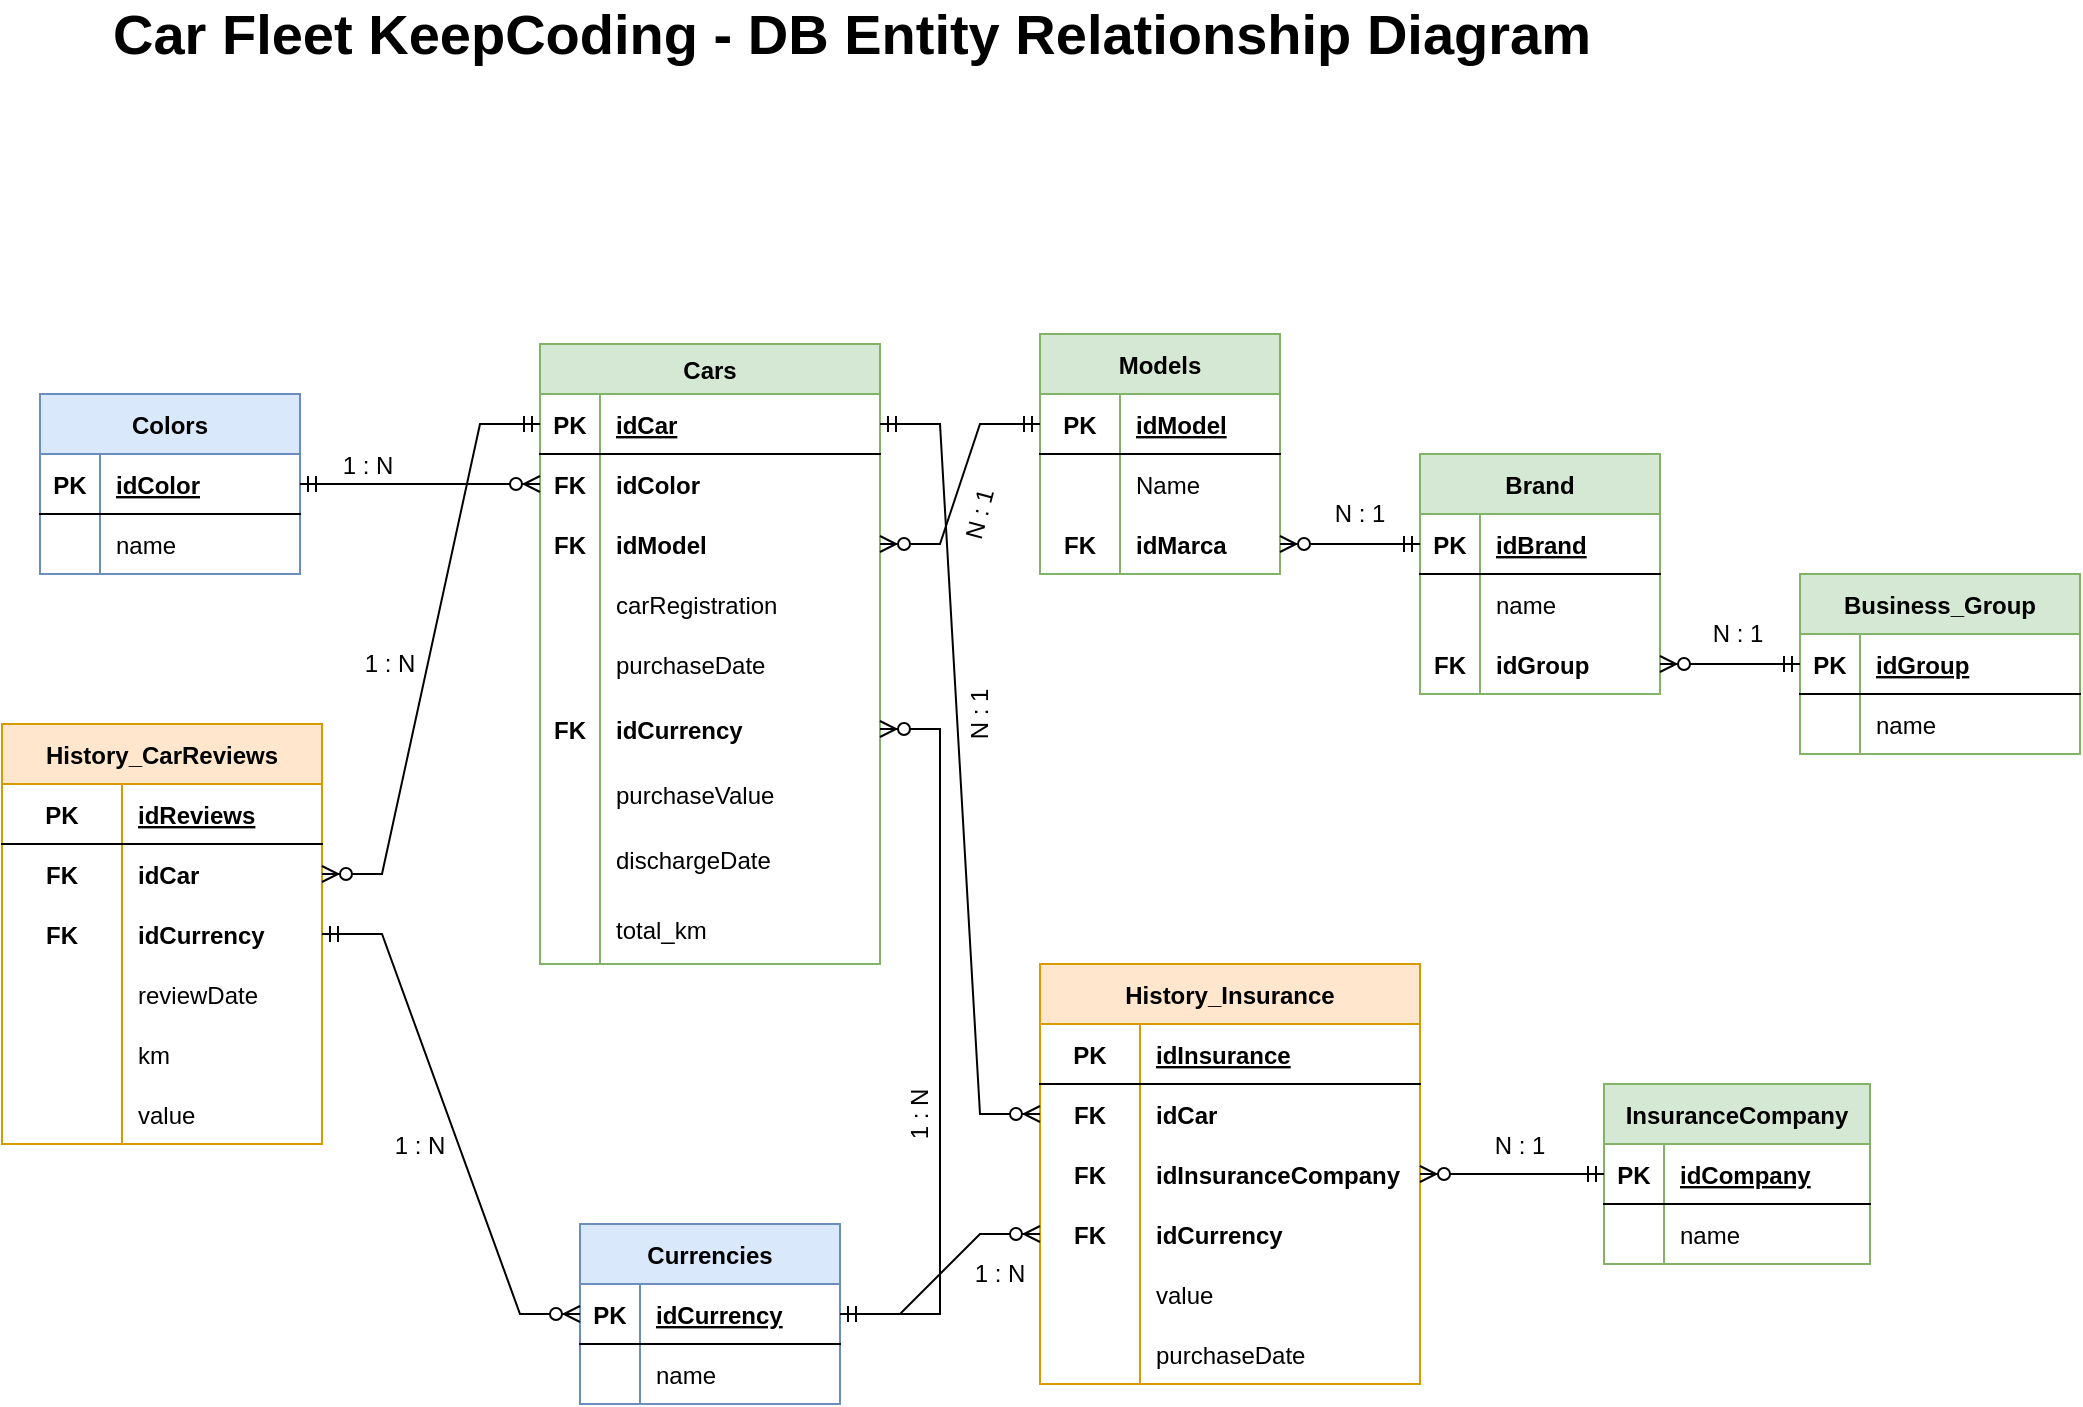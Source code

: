 <mxfile version="20.8.10" type="device"><diagram id="R2lEEEUBdFMjLlhIrx00" name="KeepCoding_CarFleet"><mxGraphModel dx="1097" dy="805" grid="1" gridSize="10" guides="1" tooltips="1" connect="1" arrows="1" fold="1" page="1" pageScale="1" pageWidth="850" pageHeight="1100" math="0" shadow="0" extFonts="Permanent Marker^https://fonts.googleapis.com/css?family=Permanent+Marker"><root><mxCell id="0"/><mxCell id="1" parent="0"/><mxCell id="g5n-wEeDDKxlulMVtRqx-1" value="Colors" style="shape=table;startSize=30;container=1;collapsible=1;childLayout=tableLayout;fixedRows=1;rowLines=0;fontStyle=1;align=center;resizeLast=1;fillColor=#dae8fc;strokeColor=#6c8ebf;" parent="1" vertex="1"><mxGeometry x="60" y="285" width="130" height="90" as="geometry"/></mxCell><mxCell id="g5n-wEeDDKxlulMVtRqx-2" value="" style="shape=tableRow;horizontal=0;startSize=0;swimlaneHead=0;swimlaneBody=0;fillColor=none;collapsible=0;dropTarget=0;points=[[0,0.5],[1,0.5]];portConstraint=eastwest;top=0;left=0;right=0;bottom=1;" parent="g5n-wEeDDKxlulMVtRqx-1" vertex="1"><mxGeometry y="30" width="130" height="30" as="geometry"/></mxCell><mxCell id="g5n-wEeDDKxlulMVtRqx-3" value="PK" style="shape=partialRectangle;connectable=0;fillColor=none;top=0;left=0;bottom=0;right=0;fontStyle=1;overflow=hidden;" parent="g5n-wEeDDKxlulMVtRqx-2" vertex="1"><mxGeometry width="30" height="30" as="geometry"><mxRectangle width="30" height="30" as="alternateBounds"/></mxGeometry></mxCell><mxCell id="g5n-wEeDDKxlulMVtRqx-4" value="idColor" style="shape=partialRectangle;connectable=0;fillColor=none;top=0;left=0;bottom=0;right=0;align=left;spacingLeft=6;fontStyle=5;overflow=hidden;" parent="g5n-wEeDDKxlulMVtRqx-2" vertex="1"><mxGeometry x="30" width="100" height="30" as="geometry"><mxRectangle width="100" height="30" as="alternateBounds"/></mxGeometry></mxCell><mxCell id="g5n-wEeDDKxlulMVtRqx-5" value="" style="shape=tableRow;horizontal=0;startSize=0;swimlaneHead=0;swimlaneBody=0;fillColor=none;collapsible=0;dropTarget=0;points=[[0,0.5],[1,0.5]];portConstraint=eastwest;top=0;left=0;right=0;bottom=0;" parent="g5n-wEeDDKxlulMVtRqx-1" vertex="1"><mxGeometry y="60" width="130" height="30" as="geometry"/></mxCell><mxCell id="g5n-wEeDDKxlulMVtRqx-6" value="" style="shape=partialRectangle;connectable=0;fillColor=none;top=0;left=0;bottom=0;right=0;editable=1;overflow=hidden;" parent="g5n-wEeDDKxlulMVtRqx-5" vertex="1"><mxGeometry width="30" height="30" as="geometry"><mxRectangle width="30" height="30" as="alternateBounds"/></mxGeometry></mxCell><mxCell id="g5n-wEeDDKxlulMVtRqx-7" value="name" style="shape=partialRectangle;connectable=0;fillColor=none;top=0;left=0;bottom=0;right=0;align=left;spacingLeft=6;overflow=hidden;" parent="g5n-wEeDDKxlulMVtRqx-5" vertex="1"><mxGeometry x="30" width="100" height="30" as="geometry"><mxRectangle width="100" height="30" as="alternateBounds"/></mxGeometry></mxCell><mxCell id="g5n-wEeDDKxlulMVtRqx-14" value="Business_Group" style="shape=table;startSize=30;container=1;collapsible=1;childLayout=tableLayout;fixedRows=1;rowLines=0;fontStyle=1;align=center;resizeLast=1;fillColor=#d5e8d4;strokeColor=#82b366;" parent="1" vertex="1"><mxGeometry x="940" y="375" width="140" height="90" as="geometry"/></mxCell><mxCell id="g5n-wEeDDKxlulMVtRqx-15" value="" style="shape=tableRow;horizontal=0;startSize=0;swimlaneHead=0;swimlaneBody=0;fillColor=none;collapsible=0;dropTarget=0;points=[[0,0.5],[1,0.5]];portConstraint=eastwest;top=0;left=0;right=0;bottom=1;" parent="g5n-wEeDDKxlulMVtRqx-14" vertex="1"><mxGeometry y="30" width="140" height="30" as="geometry"/></mxCell><mxCell id="g5n-wEeDDKxlulMVtRqx-16" value="PK" style="shape=partialRectangle;connectable=0;fillColor=none;top=0;left=0;bottom=0;right=0;fontStyle=1;overflow=hidden;" parent="g5n-wEeDDKxlulMVtRqx-15" vertex="1"><mxGeometry width="30" height="30" as="geometry"><mxRectangle width="30" height="30" as="alternateBounds"/></mxGeometry></mxCell><mxCell id="g5n-wEeDDKxlulMVtRqx-17" value="idGroup" style="shape=partialRectangle;connectable=0;fillColor=none;top=0;left=0;bottom=0;right=0;align=left;spacingLeft=6;fontStyle=5;overflow=hidden;" parent="g5n-wEeDDKxlulMVtRqx-15" vertex="1"><mxGeometry x="30" width="110" height="30" as="geometry"><mxRectangle width="110" height="30" as="alternateBounds"/></mxGeometry></mxCell><mxCell id="g5n-wEeDDKxlulMVtRqx-18" value="" style="shape=tableRow;horizontal=0;startSize=0;swimlaneHead=0;swimlaneBody=0;fillColor=none;collapsible=0;dropTarget=0;points=[[0,0.5],[1,0.5]];portConstraint=eastwest;top=0;left=0;right=0;bottom=0;" parent="g5n-wEeDDKxlulMVtRqx-14" vertex="1"><mxGeometry y="60" width="140" height="30" as="geometry"/></mxCell><mxCell id="g5n-wEeDDKxlulMVtRqx-19" value="" style="shape=partialRectangle;connectable=0;fillColor=none;top=0;left=0;bottom=0;right=0;editable=1;overflow=hidden;" parent="g5n-wEeDDKxlulMVtRqx-18" vertex="1"><mxGeometry width="30" height="30" as="geometry"><mxRectangle width="30" height="30" as="alternateBounds"/></mxGeometry></mxCell><mxCell id="g5n-wEeDDKxlulMVtRqx-20" value="name" style="shape=partialRectangle;connectable=0;fillColor=none;top=0;left=0;bottom=0;right=0;align=left;spacingLeft=6;overflow=hidden;" parent="g5n-wEeDDKxlulMVtRqx-18" vertex="1"><mxGeometry x="30" width="110" height="30" as="geometry"><mxRectangle width="110" height="30" as="alternateBounds"/></mxGeometry></mxCell><mxCell id="g5n-wEeDDKxlulMVtRqx-27" value="Cars" style="shape=table;startSize=25;container=1;collapsible=1;childLayout=tableLayout;fixedRows=1;rowLines=0;fontStyle=1;align=center;resizeLast=1;fillColor=#d5e8d4;strokeColor=#82b366;" parent="1" vertex="1"><mxGeometry x="310" y="260" width="170" height="310" as="geometry"/></mxCell><mxCell id="g5n-wEeDDKxlulMVtRqx-28" value="" style="shape=tableRow;horizontal=0;startSize=0;swimlaneHead=0;swimlaneBody=0;fillColor=none;collapsible=0;dropTarget=0;points=[[0,0.5],[1,0.5]];portConstraint=eastwest;top=0;left=0;right=0;bottom=1;" parent="g5n-wEeDDKxlulMVtRqx-27" vertex="1"><mxGeometry y="25" width="170" height="30" as="geometry"/></mxCell><mxCell id="g5n-wEeDDKxlulMVtRqx-29" value="PK" style="shape=partialRectangle;connectable=0;fillColor=none;top=0;left=0;bottom=0;right=0;fontStyle=1;overflow=hidden;" parent="g5n-wEeDDKxlulMVtRqx-28" vertex="1"><mxGeometry width="30" height="30" as="geometry"><mxRectangle width="30" height="30" as="alternateBounds"/></mxGeometry></mxCell><mxCell id="g5n-wEeDDKxlulMVtRqx-30" value="idCar" style="shape=partialRectangle;connectable=0;fillColor=none;top=0;left=0;bottom=0;right=0;align=left;spacingLeft=6;fontStyle=5;overflow=hidden;" parent="g5n-wEeDDKxlulMVtRqx-28" vertex="1"><mxGeometry x="30" width="140" height="30" as="geometry"><mxRectangle width="140" height="30" as="alternateBounds"/></mxGeometry></mxCell><mxCell id="g5n-wEeDDKxlulMVtRqx-31" value="" style="shape=tableRow;horizontal=0;startSize=0;swimlaneHead=0;swimlaneBody=0;fillColor=none;collapsible=0;dropTarget=0;points=[[0,0.5],[1,0.5]];portConstraint=eastwest;top=0;left=0;right=0;bottom=0;" parent="g5n-wEeDDKxlulMVtRqx-27" vertex="1"><mxGeometry y="55" width="170" height="30" as="geometry"/></mxCell><mxCell id="g5n-wEeDDKxlulMVtRqx-32" value="FK" style="shape=partialRectangle;connectable=0;fillColor=none;top=0;left=0;bottom=0;right=0;editable=1;overflow=hidden;fontStyle=1" parent="g5n-wEeDDKxlulMVtRqx-31" vertex="1"><mxGeometry width="30" height="30" as="geometry"><mxRectangle width="30" height="30" as="alternateBounds"/></mxGeometry></mxCell><mxCell id="g5n-wEeDDKxlulMVtRqx-33" value="idColor" style="shape=partialRectangle;connectable=0;fillColor=none;top=0;left=0;bottom=0;right=0;align=left;spacingLeft=6;overflow=hidden;fontStyle=1" parent="g5n-wEeDDKxlulMVtRqx-31" vertex="1"><mxGeometry x="30" width="140" height="30" as="geometry"><mxRectangle width="140" height="30" as="alternateBounds"/></mxGeometry></mxCell><mxCell id="g5n-wEeDDKxlulMVtRqx-34" value="" style="shape=tableRow;horizontal=0;startSize=0;swimlaneHead=0;swimlaneBody=0;fillColor=none;collapsible=0;dropTarget=0;points=[[0,0.5],[1,0.5]];portConstraint=eastwest;top=0;left=0;right=0;bottom=0;" parent="g5n-wEeDDKxlulMVtRqx-27" vertex="1"><mxGeometry y="85" width="170" height="30" as="geometry"/></mxCell><mxCell id="g5n-wEeDDKxlulMVtRqx-35" value="FK" style="shape=partialRectangle;connectable=0;fillColor=none;top=0;left=0;bottom=0;right=0;editable=1;overflow=hidden;fontStyle=1" parent="g5n-wEeDDKxlulMVtRqx-34" vertex="1"><mxGeometry width="30" height="30" as="geometry"><mxRectangle width="30" height="30" as="alternateBounds"/></mxGeometry></mxCell><mxCell id="g5n-wEeDDKxlulMVtRqx-36" value="idModel" style="shape=partialRectangle;connectable=0;fillColor=none;top=0;left=0;bottom=0;right=0;align=left;spacingLeft=6;overflow=hidden;fontStyle=1" parent="g5n-wEeDDKxlulMVtRqx-34" vertex="1"><mxGeometry x="30" width="140" height="30" as="geometry"><mxRectangle width="140" height="30" as="alternateBounds"/></mxGeometry></mxCell><mxCell id="g5n-wEeDDKxlulMVtRqx-86" value="" style="shape=tableRow;horizontal=0;startSize=0;swimlaneHead=0;swimlaneBody=0;fillColor=none;collapsible=0;dropTarget=0;points=[[0,0.5],[1,0.5]];portConstraint=eastwest;top=0;left=0;right=0;bottom=0;" parent="g5n-wEeDDKxlulMVtRqx-27" vertex="1"><mxGeometry y="115" width="170" height="30" as="geometry"/></mxCell><mxCell id="g5n-wEeDDKxlulMVtRqx-87" value="" style="shape=partialRectangle;connectable=0;fillColor=none;top=0;left=0;bottom=0;right=0;editable=1;overflow=hidden;" parent="g5n-wEeDDKxlulMVtRqx-86" vertex="1"><mxGeometry width="30" height="30" as="geometry"><mxRectangle width="30" height="30" as="alternateBounds"/></mxGeometry></mxCell><mxCell id="g5n-wEeDDKxlulMVtRqx-88" value="carRegistration" style="shape=partialRectangle;connectable=0;fillColor=none;top=0;left=0;bottom=0;right=0;align=left;spacingLeft=6;overflow=hidden;" parent="g5n-wEeDDKxlulMVtRqx-86" vertex="1"><mxGeometry x="30" width="140" height="30" as="geometry"><mxRectangle width="140" height="30" as="alternateBounds"/></mxGeometry></mxCell><mxCell id="g5n-wEeDDKxlulMVtRqx-89" value="" style="shape=tableRow;horizontal=0;startSize=0;swimlaneHead=0;swimlaneBody=0;fillColor=none;collapsible=0;dropTarget=0;points=[[0,0.5],[1,0.5]];portConstraint=eastwest;top=0;left=0;right=0;bottom=0;" parent="g5n-wEeDDKxlulMVtRqx-27" vertex="1"><mxGeometry y="145" width="170" height="30" as="geometry"/></mxCell><mxCell id="g5n-wEeDDKxlulMVtRqx-90" value="" style="shape=partialRectangle;connectable=0;fillColor=none;top=0;left=0;bottom=0;right=0;editable=1;overflow=hidden;" parent="g5n-wEeDDKxlulMVtRqx-89" vertex="1"><mxGeometry width="30" height="30" as="geometry"><mxRectangle width="30" height="30" as="alternateBounds"/></mxGeometry></mxCell><mxCell id="g5n-wEeDDKxlulMVtRqx-91" value="purchaseDate" style="shape=partialRectangle;connectable=0;fillColor=none;top=0;left=0;bottom=0;right=0;align=left;spacingLeft=6;overflow=hidden;" parent="g5n-wEeDDKxlulMVtRqx-89" vertex="1"><mxGeometry x="30" width="140" height="30" as="geometry"><mxRectangle width="140" height="30" as="alternateBounds"/></mxGeometry></mxCell><mxCell id="uGZoZAEVNMvuVAn8SN1P-39" value="" style="shape=tableRow;horizontal=0;startSize=0;swimlaneHead=0;swimlaneBody=0;fillColor=none;collapsible=0;dropTarget=0;points=[[0,0.5],[1,0.5]];portConstraint=eastwest;top=0;left=0;right=0;bottom=0;" parent="g5n-wEeDDKxlulMVtRqx-27" vertex="1"><mxGeometry y="175" width="170" height="35" as="geometry"/></mxCell><mxCell id="uGZoZAEVNMvuVAn8SN1P-40" value="FK" style="shape=partialRectangle;connectable=0;fillColor=none;top=0;left=0;bottom=0;right=0;editable=1;overflow=hidden;fontStyle=1" parent="uGZoZAEVNMvuVAn8SN1P-39" vertex="1"><mxGeometry width="30" height="35" as="geometry"><mxRectangle width="30" height="35" as="alternateBounds"/></mxGeometry></mxCell><mxCell id="uGZoZAEVNMvuVAn8SN1P-41" value="idCurrency" style="shape=partialRectangle;connectable=0;fillColor=none;top=0;left=0;bottom=0;right=0;align=left;spacingLeft=6;overflow=hidden;fontColor=#000000;fontStyle=1" parent="uGZoZAEVNMvuVAn8SN1P-39" vertex="1"><mxGeometry x="30" width="140" height="35" as="geometry"><mxRectangle width="140" height="35" as="alternateBounds"/></mxGeometry></mxCell><mxCell id="uGZoZAEVNMvuVAn8SN1P-42" value="" style="shape=tableRow;horizontal=0;startSize=0;swimlaneHead=0;swimlaneBody=0;fillColor=none;collapsible=0;dropTarget=0;points=[[0,0.5],[1,0.5]];portConstraint=eastwest;top=0;left=0;right=0;bottom=0;" parent="g5n-wEeDDKxlulMVtRqx-27" vertex="1"><mxGeometry y="210" width="170" height="30" as="geometry"/></mxCell><mxCell id="uGZoZAEVNMvuVAn8SN1P-43" value="" style="shape=partialRectangle;connectable=0;fillColor=none;top=0;left=0;bottom=0;right=0;editable=1;overflow=hidden;" parent="uGZoZAEVNMvuVAn8SN1P-42" vertex="1"><mxGeometry width="30" height="30" as="geometry"><mxRectangle width="30" height="30" as="alternateBounds"/></mxGeometry></mxCell><mxCell id="uGZoZAEVNMvuVAn8SN1P-44" value="purchaseValue" style="shape=partialRectangle;connectable=0;fillColor=none;top=0;left=0;bottom=0;right=0;align=left;spacingLeft=6;overflow=hidden;" parent="uGZoZAEVNMvuVAn8SN1P-42" vertex="1"><mxGeometry x="30" width="140" height="30" as="geometry"><mxRectangle width="140" height="30" as="alternateBounds"/></mxGeometry></mxCell><mxCell id="uGZoZAEVNMvuVAn8SN1P-73" value="" style="shape=tableRow;horizontal=0;startSize=0;swimlaneHead=0;swimlaneBody=0;fillColor=none;collapsible=0;dropTarget=0;points=[[0,0.5],[1,0.5]];portConstraint=eastwest;top=0;left=0;right=0;bottom=0;" parent="g5n-wEeDDKxlulMVtRqx-27" vertex="1"><mxGeometry y="240" width="170" height="35" as="geometry"/></mxCell><mxCell id="uGZoZAEVNMvuVAn8SN1P-74" value="" style="shape=partialRectangle;connectable=0;fillColor=none;top=0;left=0;bottom=0;right=0;editable=1;overflow=hidden;" parent="uGZoZAEVNMvuVAn8SN1P-73" vertex="1"><mxGeometry width="30" height="35" as="geometry"><mxRectangle width="30" height="35" as="alternateBounds"/></mxGeometry></mxCell><mxCell id="uGZoZAEVNMvuVAn8SN1P-75" value="dischargeDate" style="shape=partialRectangle;connectable=0;fillColor=none;top=0;left=0;bottom=0;right=0;align=left;spacingLeft=6;overflow=hidden;fontColor=#000000;" parent="uGZoZAEVNMvuVAn8SN1P-73" vertex="1"><mxGeometry x="30" width="140" height="35" as="geometry"><mxRectangle width="140" height="35" as="alternateBounds"/></mxGeometry></mxCell><mxCell id="uGZoZAEVNMvuVAn8SN1P-76" value="" style="shape=tableRow;horizontal=0;startSize=0;swimlaneHead=0;swimlaneBody=0;fillColor=none;collapsible=0;dropTarget=0;points=[[0,0.5],[1,0.5]];portConstraint=eastwest;top=0;left=0;right=0;bottom=0;" parent="g5n-wEeDDKxlulMVtRqx-27" vertex="1"><mxGeometry y="275" width="170" height="35" as="geometry"/></mxCell><mxCell id="uGZoZAEVNMvuVAn8SN1P-77" value="" style="shape=partialRectangle;connectable=0;fillColor=none;top=0;left=0;bottom=0;right=0;editable=1;overflow=hidden;" parent="uGZoZAEVNMvuVAn8SN1P-76" vertex="1"><mxGeometry width="30" height="35" as="geometry"><mxRectangle width="30" height="35" as="alternateBounds"/></mxGeometry></mxCell><mxCell id="uGZoZAEVNMvuVAn8SN1P-78" value="total_km" style="shape=partialRectangle;connectable=0;fillColor=none;top=0;left=0;bottom=0;right=0;align=left;spacingLeft=6;overflow=hidden;fontColor=#000000;" parent="uGZoZAEVNMvuVAn8SN1P-76" vertex="1"><mxGeometry x="30" width="140" height="35" as="geometry"><mxRectangle width="140" height="35" as="alternateBounds"/></mxGeometry></mxCell><mxCell id="g5n-wEeDDKxlulMVtRqx-40" value="Brand" style="shape=table;startSize=30;container=1;collapsible=1;childLayout=tableLayout;fixedRows=1;rowLines=0;fontStyle=1;align=center;resizeLast=1;fillColor=#d5e8d4;strokeColor=#82b366;" parent="1" vertex="1"><mxGeometry x="750" y="315" width="120" height="120" as="geometry"/></mxCell><mxCell id="g5n-wEeDDKxlulMVtRqx-41" value="" style="shape=tableRow;horizontal=0;startSize=0;swimlaneHead=0;swimlaneBody=0;fillColor=none;collapsible=0;dropTarget=0;points=[[0,0.5],[1,0.5]];portConstraint=eastwest;top=0;left=0;right=0;bottom=1;" parent="g5n-wEeDDKxlulMVtRqx-40" vertex="1"><mxGeometry y="30" width="120" height="30" as="geometry"/></mxCell><mxCell id="g5n-wEeDDKxlulMVtRqx-42" value="PK" style="shape=partialRectangle;connectable=0;fillColor=none;top=0;left=0;bottom=0;right=0;fontStyle=1;overflow=hidden;" parent="g5n-wEeDDKxlulMVtRqx-41" vertex="1"><mxGeometry width="30" height="30" as="geometry"><mxRectangle width="30" height="30" as="alternateBounds"/></mxGeometry></mxCell><mxCell id="g5n-wEeDDKxlulMVtRqx-43" value="idBrand" style="shape=partialRectangle;connectable=0;fillColor=none;top=0;left=0;bottom=0;right=0;align=left;spacingLeft=6;fontStyle=5;overflow=hidden;" parent="g5n-wEeDDKxlulMVtRqx-41" vertex="1"><mxGeometry x="30" width="90" height="30" as="geometry"><mxRectangle width="90" height="30" as="alternateBounds"/></mxGeometry></mxCell><mxCell id="g5n-wEeDDKxlulMVtRqx-44" value="" style="shape=tableRow;horizontal=0;startSize=0;swimlaneHead=0;swimlaneBody=0;fillColor=none;collapsible=0;dropTarget=0;points=[[0,0.5],[1,0.5]];portConstraint=eastwest;top=0;left=0;right=0;bottom=0;" parent="g5n-wEeDDKxlulMVtRqx-40" vertex="1"><mxGeometry y="60" width="120" height="30" as="geometry"/></mxCell><mxCell id="g5n-wEeDDKxlulMVtRqx-45" value="" style="shape=partialRectangle;connectable=0;fillColor=none;top=0;left=0;bottom=0;right=0;editable=1;overflow=hidden;" parent="g5n-wEeDDKxlulMVtRqx-44" vertex="1"><mxGeometry width="30" height="30" as="geometry"><mxRectangle width="30" height="30" as="alternateBounds"/></mxGeometry></mxCell><mxCell id="g5n-wEeDDKxlulMVtRqx-46" value="name" style="shape=partialRectangle;connectable=0;fillColor=none;top=0;left=0;bottom=0;right=0;align=left;spacingLeft=6;overflow=hidden;" parent="g5n-wEeDDKxlulMVtRqx-44" vertex="1"><mxGeometry x="30" width="90" height="30" as="geometry"><mxRectangle width="90" height="30" as="alternateBounds"/></mxGeometry></mxCell><mxCell id="uGZoZAEVNMvuVAn8SN1P-48" value="" style="shape=tableRow;horizontal=0;startSize=0;swimlaneHead=0;swimlaneBody=0;fillColor=none;collapsible=0;dropTarget=0;points=[[0,0.5],[1,0.5]];portConstraint=eastwest;top=0;left=0;right=0;bottom=0;" parent="g5n-wEeDDKxlulMVtRqx-40" vertex="1"><mxGeometry y="90" width="120" height="30" as="geometry"/></mxCell><mxCell id="uGZoZAEVNMvuVAn8SN1P-49" value="FK" style="shape=partialRectangle;connectable=0;fillColor=none;top=0;left=0;bottom=0;right=0;editable=1;overflow=hidden;fontStyle=1" parent="uGZoZAEVNMvuVAn8SN1P-48" vertex="1"><mxGeometry width="30" height="30" as="geometry"><mxRectangle width="30" height="30" as="alternateBounds"/></mxGeometry></mxCell><mxCell id="uGZoZAEVNMvuVAn8SN1P-50" value="idGroup" style="shape=partialRectangle;connectable=0;fillColor=none;top=0;left=0;bottom=0;right=0;align=left;spacingLeft=6;overflow=hidden;fontStyle=1" parent="uGZoZAEVNMvuVAn8SN1P-48" vertex="1"><mxGeometry x="30" width="90" height="30" as="geometry"><mxRectangle width="90" height="30" as="alternateBounds"/></mxGeometry></mxCell><mxCell id="g5n-wEeDDKxlulMVtRqx-53" value="InsuranceCompany" style="shape=table;startSize=30;container=1;collapsible=1;childLayout=tableLayout;fixedRows=1;rowLines=0;fontStyle=1;align=center;resizeLast=1;fillColor=#d5e8d4;strokeColor=#82b366;" parent="1" vertex="1"><mxGeometry x="842" y="630" width="133" height="90" as="geometry"/></mxCell><mxCell id="g5n-wEeDDKxlulMVtRqx-54" value="" style="shape=tableRow;horizontal=0;startSize=0;swimlaneHead=0;swimlaneBody=0;fillColor=none;collapsible=0;dropTarget=0;points=[[0,0.5],[1,0.5]];portConstraint=eastwest;top=0;left=0;right=0;bottom=1;" parent="g5n-wEeDDKxlulMVtRqx-53" vertex="1"><mxGeometry y="30" width="133" height="30" as="geometry"/></mxCell><mxCell id="g5n-wEeDDKxlulMVtRqx-55" value="PK" style="shape=partialRectangle;connectable=0;fillColor=none;top=0;left=0;bottom=0;right=0;fontStyle=1;overflow=hidden;" parent="g5n-wEeDDKxlulMVtRqx-54" vertex="1"><mxGeometry width="30" height="30" as="geometry"><mxRectangle width="30" height="30" as="alternateBounds"/></mxGeometry></mxCell><mxCell id="g5n-wEeDDKxlulMVtRqx-56" value="idCompany" style="shape=partialRectangle;connectable=0;fillColor=none;top=0;left=0;bottom=0;right=0;align=left;spacingLeft=6;fontStyle=5;overflow=hidden;" parent="g5n-wEeDDKxlulMVtRqx-54" vertex="1"><mxGeometry x="30" width="103" height="30" as="geometry"><mxRectangle width="103" height="30" as="alternateBounds"/></mxGeometry></mxCell><mxCell id="g5n-wEeDDKxlulMVtRqx-57" value="" style="shape=tableRow;horizontal=0;startSize=0;swimlaneHead=0;swimlaneBody=0;fillColor=none;collapsible=0;dropTarget=0;points=[[0,0.5],[1,0.5]];portConstraint=eastwest;top=0;left=0;right=0;bottom=0;" parent="g5n-wEeDDKxlulMVtRqx-53" vertex="1"><mxGeometry y="60" width="133" height="30" as="geometry"/></mxCell><mxCell id="g5n-wEeDDKxlulMVtRqx-58" value="" style="shape=partialRectangle;connectable=0;fillColor=none;top=0;left=0;bottom=0;right=0;editable=1;overflow=hidden;" parent="g5n-wEeDDKxlulMVtRqx-57" vertex="1"><mxGeometry width="30" height="30" as="geometry"><mxRectangle width="30" height="30" as="alternateBounds"/></mxGeometry></mxCell><mxCell id="g5n-wEeDDKxlulMVtRqx-59" value="name" style="shape=partialRectangle;connectable=0;fillColor=none;top=0;left=0;bottom=0;right=0;align=left;spacingLeft=6;overflow=hidden;" parent="g5n-wEeDDKxlulMVtRqx-57" vertex="1"><mxGeometry x="30" width="103" height="30" as="geometry"><mxRectangle width="103" height="30" as="alternateBounds"/></mxGeometry></mxCell><mxCell id="g5n-wEeDDKxlulMVtRqx-66" value="Currencies" style="shape=table;startSize=30;container=1;collapsible=1;childLayout=tableLayout;fixedRows=1;rowLines=0;fontStyle=1;align=center;resizeLast=1;fillColor=#dae8fc;strokeColor=#6c8ebf;" parent="1" vertex="1"><mxGeometry x="330" y="700" width="130" height="90" as="geometry"/></mxCell><mxCell id="g5n-wEeDDKxlulMVtRqx-67" value="" style="shape=tableRow;horizontal=0;startSize=0;swimlaneHead=0;swimlaneBody=0;fillColor=none;collapsible=0;dropTarget=0;points=[[0,0.5],[1,0.5]];portConstraint=eastwest;top=0;left=0;right=0;bottom=1;" parent="g5n-wEeDDKxlulMVtRqx-66" vertex="1"><mxGeometry y="30" width="130" height="30" as="geometry"/></mxCell><mxCell id="g5n-wEeDDKxlulMVtRqx-68" value="PK" style="shape=partialRectangle;connectable=0;fillColor=none;top=0;left=0;bottom=0;right=0;fontStyle=1;overflow=hidden;" parent="g5n-wEeDDKxlulMVtRqx-67" vertex="1"><mxGeometry width="30" height="30" as="geometry"><mxRectangle width="30" height="30" as="alternateBounds"/></mxGeometry></mxCell><mxCell id="g5n-wEeDDKxlulMVtRqx-69" value="idCurrency" style="shape=partialRectangle;connectable=0;fillColor=none;top=0;left=0;bottom=0;right=0;align=left;spacingLeft=6;fontStyle=5;overflow=hidden;" parent="g5n-wEeDDKxlulMVtRqx-67" vertex="1"><mxGeometry x="30" width="100" height="30" as="geometry"><mxRectangle width="100" height="30" as="alternateBounds"/></mxGeometry></mxCell><mxCell id="g5n-wEeDDKxlulMVtRqx-70" value="" style="shape=tableRow;horizontal=0;startSize=0;swimlaneHead=0;swimlaneBody=0;fillColor=none;collapsible=0;dropTarget=0;points=[[0,0.5],[1,0.5]];portConstraint=eastwest;top=0;left=0;right=0;bottom=0;" parent="g5n-wEeDDKxlulMVtRqx-66" vertex="1"><mxGeometry y="60" width="130" height="30" as="geometry"/></mxCell><mxCell id="g5n-wEeDDKxlulMVtRqx-71" value="" style="shape=partialRectangle;connectable=0;fillColor=none;top=0;left=0;bottom=0;right=0;editable=1;overflow=hidden;" parent="g5n-wEeDDKxlulMVtRqx-70" vertex="1"><mxGeometry width="30" height="30" as="geometry"><mxRectangle width="30" height="30" as="alternateBounds"/></mxGeometry></mxCell><mxCell id="g5n-wEeDDKxlulMVtRqx-72" value="name" style="shape=partialRectangle;connectable=0;fillColor=none;top=0;left=0;bottom=0;right=0;align=left;spacingLeft=6;overflow=hidden;" parent="g5n-wEeDDKxlulMVtRqx-70" vertex="1"><mxGeometry x="30" width="100" height="30" as="geometry"><mxRectangle width="100" height="30" as="alternateBounds"/></mxGeometry></mxCell><mxCell id="g5n-wEeDDKxlulMVtRqx-73" value="History_Insurance" style="shape=table;startSize=30;container=1;collapsible=1;childLayout=tableLayout;fixedRows=1;rowLines=0;fontStyle=1;align=center;resizeLast=1;fillColor=#ffe6cc;strokeColor=#d79b00;" parent="1" vertex="1"><mxGeometry x="560" y="570" width="190" height="210" as="geometry"/></mxCell><mxCell id="g5n-wEeDDKxlulMVtRqx-77" value="" style="shape=tableRow;horizontal=0;startSize=0;swimlaneHead=0;swimlaneBody=0;fillColor=none;collapsible=0;dropTarget=0;points=[[0,0.5],[1,0.5]];portConstraint=eastwest;top=0;left=0;right=0;bottom=1;" parent="g5n-wEeDDKxlulMVtRqx-73" vertex="1"><mxGeometry y="30" width="190" height="30" as="geometry"/></mxCell><mxCell id="g5n-wEeDDKxlulMVtRqx-78" value="PK" style="shape=partialRectangle;connectable=0;fillColor=none;top=0;left=0;bottom=0;right=0;fontStyle=1;overflow=hidden;" parent="g5n-wEeDDKxlulMVtRqx-77" vertex="1"><mxGeometry width="50" height="30" as="geometry"><mxRectangle width="50" height="30" as="alternateBounds"/></mxGeometry></mxCell><mxCell id="g5n-wEeDDKxlulMVtRqx-79" value="idInsurance" style="shape=partialRectangle;connectable=0;fillColor=none;top=0;left=0;bottom=0;right=0;align=left;spacingLeft=6;fontStyle=5;overflow=hidden;" parent="g5n-wEeDDKxlulMVtRqx-77" vertex="1"><mxGeometry x="50" width="140" height="30" as="geometry"><mxRectangle width="140" height="30" as="alternateBounds"/></mxGeometry></mxCell><mxCell id="g5n-wEeDDKxlulMVtRqx-124" value="" style="shape=tableRow;horizontal=0;startSize=0;swimlaneHead=0;swimlaneBody=0;fillColor=none;collapsible=0;dropTarget=0;points=[[0,0.5],[1,0.5]];portConstraint=eastwest;top=0;left=0;right=0;bottom=0;fontStyle=0" parent="g5n-wEeDDKxlulMVtRqx-73" vertex="1"><mxGeometry y="60" width="190" height="30" as="geometry"/></mxCell><mxCell id="g5n-wEeDDKxlulMVtRqx-125" value="FK" style="shape=partialRectangle;connectable=0;fillColor=none;top=0;left=0;bottom=0;right=0;fontStyle=1;overflow=hidden;" parent="g5n-wEeDDKxlulMVtRqx-124" vertex="1"><mxGeometry width="50" height="30" as="geometry"><mxRectangle width="50" height="30" as="alternateBounds"/></mxGeometry></mxCell><mxCell id="g5n-wEeDDKxlulMVtRqx-126" value="idCar" style="shape=partialRectangle;connectable=0;fillColor=none;top=0;left=0;bottom=0;right=0;align=left;spacingLeft=6;fontStyle=1;overflow=hidden;" parent="g5n-wEeDDKxlulMVtRqx-124" vertex="1"><mxGeometry x="50" width="140" height="30" as="geometry"><mxRectangle width="140" height="30" as="alternateBounds"/></mxGeometry></mxCell><mxCell id="g5n-wEeDDKxlulMVtRqx-80" value="" style="shape=tableRow;horizontal=0;startSize=0;swimlaneHead=0;swimlaneBody=0;fillColor=none;collapsible=0;dropTarget=0;points=[[0,0.5],[1,0.5]];portConstraint=eastwest;top=0;left=0;right=0;bottom=0;" parent="g5n-wEeDDKxlulMVtRqx-73" vertex="1"><mxGeometry y="90" width="190" height="30" as="geometry"/></mxCell><mxCell id="g5n-wEeDDKxlulMVtRqx-81" value="FK" style="shape=partialRectangle;connectable=0;fillColor=none;top=0;left=0;bottom=0;right=0;editable=1;overflow=hidden;fontStyle=1" parent="g5n-wEeDDKxlulMVtRqx-80" vertex="1"><mxGeometry width="50" height="30" as="geometry"><mxRectangle width="50" height="30" as="alternateBounds"/></mxGeometry></mxCell><mxCell id="g5n-wEeDDKxlulMVtRqx-82" value="idInsuranceCompany" style="shape=partialRectangle;connectable=0;fillColor=none;top=0;left=0;bottom=0;right=0;align=left;spacingLeft=6;overflow=hidden;fontStyle=1" parent="g5n-wEeDDKxlulMVtRqx-80" vertex="1"><mxGeometry x="50" width="140" height="30" as="geometry"><mxRectangle width="140" height="30" as="alternateBounds"/></mxGeometry></mxCell><mxCell id="g5n-wEeDDKxlulMVtRqx-83" value="" style="shape=tableRow;horizontal=0;startSize=0;swimlaneHead=0;swimlaneBody=0;fillColor=none;collapsible=0;dropTarget=0;points=[[0,0.5],[1,0.5]];portConstraint=eastwest;top=0;left=0;right=0;bottom=0;fontStyle=1" parent="g5n-wEeDDKxlulMVtRqx-73" vertex="1"><mxGeometry y="120" width="190" height="30" as="geometry"/></mxCell><mxCell id="g5n-wEeDDKxlulMVtRqx-84" value="FK" style="shape=partialRectangle;connectable=0;fillColor=none;top=0;left=0;bottom=0;right=0;editable=1;overflow=hidden;fontStyle=1" parent="g5n-wEeDDKxlulMVtRqx-83" vertex="1"><mxGeometry width="50" height="30" as="geometry"><mxRectangle width="50" height="30" as="alternateBounds"/></mxGeometry></mxCell><mxCell id="g5n-wEeDDKxlulMVtRqx-85" value="idCurrency" style="shape=partialRectangle;connectable=0;fillColor=none;top=0;left=0;bottom=0;right=0;align=left;spacingLeft=6;overflow=hidden;fontStyle=1" parent="g5n-wEeDDKxlulMVtRqx-83" vertex="1"><mxGeometry x="50" width="140" height="30" as="geometry"><mxRectangle width="140" height="30" as="alternateBounds"/></mxGeometry></mxCell><mxCell id="g5n-wEeDDKxlulMVtRqx-127" value="" style="shape=tableRow;horizontal=0;startSize=0;swimlaneHead=0;swimlaneBody=0;fillColor=none;collapsible=0;dropTarget=0;points=[[0,0.5],[1,0.5]];portConstraint=eastwest;top=0;left=0;right=0;bottom=0;" parent="g5n-wEeDDKxlulMVtRqx-73" vertex="1"><mxGeometry y="150" width="190" height="30" as="geometry"/></mxCell><mxCell id="g5n-wEeDDKxlulMVtRqx-128" value="" style="shape=partialRectangle;connectable=0;fillColor=none;top=0;left=0;bottom=0;right=0;editable=1;overflow=hidden;" parent="g5n-wEeDDKxlulMVtRqx-127" vertex="1"><mxGeometry width="50" height="30" as="geometry"><mxRectangle width="50" height="30" as="alternateBounds"/></mxGeometry></mxCell><mxCell id="g5n-wEeDDKxlulMVtRqx-129" value="value" style="shape=partialRectangle;connectable=0;fillColor=none;top=0;left=0;bottom=0;right=0;align=left;spacingLeft=6;overflow=hidden;" parent="g5n-wEeDDKxlulMVtRqx-127" vertex="1"><mxGeometry x="50" width="140" height="30" as="geometry"><mxRectangle width="140" height="30" as="alternateBounds"/></mxGeometry></mxCell><mxCell id="uGZoZAEVNMvuVAn8SN1P-56" value="" style="shape=tableRow;horizontal=0;startSize=0;swimlaneHead=0;swimlaneBody=0;fillColor=none;collapsible=0;dropTarget=0;points=[[0,0.5],[1,0.5]];portConstraint=eastwest;top=0;left=0;right=0;bottom=0;" parent="g5n-wEeDDKxlulMVtRqx-73" vertex="1"><mxGeometry y="180" width="190" height="30" as="geometry"/></mxCell><mxCell id="uGZoZAEVNMvuVAn8SN1P-57" value="" style="shape=partialRectangle;connectable=0;fillColor=none;top=0;left=0;bottom=0;right=0;editable=1;overflow=hidden;" parent="uGZoZAEVNMvuVAn8SN1P-56" vertex="1"><mxGeometry width="50" height="30" as="geometry"><mxRectangle width="50" height="30" as="alternateBounds"/></mxGeometry></mxCell><mxCell id="uGZoZAEVNMvuVAn8SN1P-58" value="purchaseDate" style="shape=partialRectangle;connectable=0;fillColor=none;top=0;left=0;bottom=0;right=0;align=left;spacingLeft=6;overflow=hidden;" parent="uGZoZAEVNMvuVAn8SN1P-56" vertex="1"><mxGeometry x="50" width="140" height="30" as="geometry"><mxRectangle width="140" height="30" as="alternateBounds"/></mxGeometry></mxCell><mxCell id="g5n-wEeDDKxlulMVtRqx-92" value="History_CarReviews" style="shape=table;startSize=30;container=1;collapsible=1;childLayout=tableLayout;fixedRows=1;rowLines=0;fontStyle=1;align=center;resizeLast=1;fillColor=#ffe6cc;strokeColor=#d79b00;" parent="1" vertex="1"><mxGeometry x="41" y="450" width="160" height="210" as="geometry"/></mxCell><mxCell id="g5n-wEeDDKxlulMVtRqx-96" value="" style="shape=tableRow;horizontal=0;startSize=0;swimlaneHead=0;swimlaneBody=0;fillColor=none;collapsible=0;dropTarget=0;points=[[0,0.5],[1,0.5]];portConstraint=eastwest;top=0;left=0;right=0;bottom=1;" parent="g5n-wEeDDKxlulMVtRqx-92" vertex="1"><mxGeometry y="30" width="160" height="30" as="geometry"/></mxCell><mxCell id="g5n-wEeDDKxlulMVtRqx-97" value="PK" style="shape=partialRectangle;connectable=0;fillColor=none;top=0;left=0;bottom=0;right=0;fontStyle=1;overflow=hidden;" parent="g5n-wEeDDKxlulMVtRqx-96" vertex="1"><mxGeometry width="60" height="30" as="geometry"><mxRectangle width="60" height="30" as="alternateBounds"/></mxGeometry></mxCell><mxCell id="g5n-wEeDDKxlulMVtRqx-98" value="idReviews" style="shape=partialRectangle;connectable=0;fillColor=none;top=0;left=0;bottom=0;right=0;align=left;spacingLeft=6;fontStyle=5;overflow=hidden;" parent="g5n-wEeDDKxlulMVtRqx-96" vertex="1"><mxGeometry x="60" width="100" height="30" as="geometry"><mxRectangle width="100" height="30" as="alternateBounds"/></mxGeometry></mxCell><mxCell id="g5n-wEeDDKxlulMVtRqx-105" value="" style="shape=tableRow;horizontal=0;startSize=0;swimlaneHead=0;swimlaneBody=0;fillColor=none;collapsible=0;dropTarget=0;points=[[0,0.5],[1,0.5]];portConstraint=eastwest;top=0;left=0;right=0;bottom=0;" parent="g5n-wEeDDKxlulMVtRqx-92" vertex="1"><mxGeometry y="60" width="160" height="30" as="geometry"/></mxCell><mxCell id="g5n-wEeDDKxlulMVtRqx-106" value="FK" style="shape=partialRectangle;connectable=0;fillColor=none;top=0;left=0;bottom=0;right=0;editable=1;overflow=hidden;fontStyle=1" parent="g5n-wEeDDKxlulMVtRqx-105" vertex="1"><mxGeometry width="60" height="30" as="geometry"><mxRectangle width="60" height="30" as="alternateBounds"/></mxGeometry></mxCell><mxCell id="g5n-wEeDDKxlulMVtRqx-107" value="idCar" style="shape=partialRectangle;connectable=0;fillColor=none;top=0;left=0;bottom=0;right=0;align=left;spacingLeft=6;overflow=hidden;fontStyle=1" parent="g5n-wEeDDKxlulMVtRqx-105" vertex="1"><mxGeometry x="60" width="100" height="30" as="geometry"><mxRectangle width="100" height="30" as="alternateBounds"/></mxGeometry></mxCell><mxCell id="g5n-wEeDDKxlulMVtRqx-121" value="" style="shape=tableRow;horizontal=0;startSize=0;swimlaneHead=0;swimlaneBody=0;fillColor=none;collapsible=0;dropTarget=0;points=[[0,0.5],[1,0.5]];portConstraint=eastwest;top=0;left=0;right=0;bottom=0;" parent="g5n-wEeDDKxlulMVtRqx-92" vertex="1"><mxGeometry y="90" width="160" height="30" as="geometry"/></mxCell><mxCell id="g5n-wEeDDKxlulMVtRqx-122" value="FK" style="shape=partialRectangle;connectable=0;fillColor=none;top=0;left=0;bottom=0;right=0;editable=1;overflow=hidden;fontStyle=1" parent="g5n-wEeDDKxlulMVtRqx-121" vertex="1"><mxGeometry width="60" height="30" as="geometry"><mxRectangle width="60" height="30" as="alternateBounds"/></mxGeometry></mxCell><mxCell id="g5n-wEeDDKxlulMVtRqx-123" value="idCurrency" style="shape=partialRectangle;connectable=0;fillColor=none;top=0;left=0;bottom=0;right=0;align=left;spacingLeft=6;overflow=hidden;fontStyle=1" parent="g5n-wEeDDKxlulMVtRqx-121" vertex="1"><mxGeometry x="60" width="100" height="30" as="geometry"><mxRectangle width="100" height="30" as="alternateBounds"/></mxGeometry></mxCell><mxCell id="uGZoZAEVNMvuVAn8SN1P-70" value="" style="shape=tableRow;horizontal=0;startSize=0;swimlaneHead=0;swimlaneBody=0;fillColor=none;collapsible=0;dropTarget=0;points=[[0,0.5],[1,0.5]];portConstraint=eastwest;top=0;left=0;right=0;bottom=0;" parent="g5n-wEeDDKxlulMVtRqx-92" vertex="1"><mxGeometry y="120" width="160" height="30" as="geometry"/></mxCell><mxCell id="uGZoZAEVNMvuVAn8SN1P-71" value="" style="shape=partialRectangle;connectable=0;fillColor=none;top=0;left=0;bottom=0;right=0;editable=1;overflow=hidden;" parent="uGZoZAEVNMvuVAn8SN1P-70" vertex="1"><mxGeometry width="60" height="30" as="geometry"><mxRectangle width="60" height="30" as="alternateBounds"/></mxGeometry></mxCell><mxCell id="uGZoZAEVNMvuVAn8SN1P-72" value="reviewDate" style="shape=partialRectangle;connectable=0;fillColor=none;top=0;left=0;bottom=0;right=0;align=left;spacingLeft=6;overflow=hidden;" parent="uGZoZAEVNMvuVAn8SN1P-70" vertex="1"><mxGeometry x="60" width="100" height="30" as="geometry"><mxRectangle width="100" height="30" as="alternateBounds"/></mxGeometry></mxCell><mxCell id="g5n-wEeDDKxlulMVtRqx-99" value="" style="shape=tableRow;horizontal=0;startSize=0;swimlaneHead=0;swimlaneBody=0;fillColor=none;collapsible=0;dropTarget=0;points=[[0,0.5],[1,0.5]];portConstraint=eastwest;top=0;left=0;right=0;bottom=0;" parent="g5n-wEeDDKxlulMVtRqx-92" vertex="1"><mxGeometry y="150" width="160" height="30" as="geometry"/></mxCell><mxCell id="g5n-wEeDDKxlulMVtRqx-100" value="" style="shape=partialRectangle;connectable=0;fillColor=none;top=0;left=0;bottom=0;right=0;editable=1;overflow=hidden;" parent="g5n-wEeDDKxlulMVtRqx-99" vertex="1"><mxGeometry width="60" height="30" as="geometry"><mxRectangle width="60" height="30" as="alternateBounds"/></mxGeometry></mxCell><mxCell id="g5n-wEeDDKxlulMVtRqx-101" value="km" style="shape=partialRectangle;connectable=0;fillColor=none;top=0;left=0;bottom=0;right=0;align=left;spacingLeft=6;overflow=hidden;" parent="g5n-wEeDDKxlulMVtRqx-99" vertex="1"><mxGeometry x="60" width="100" height="30" as="geometry"><mxRectangle width="100" height="30" as="alternateBounds"/></mxGeometry></mxCell><mxCell id="uGZoZAEVNMvuVAn8SN1P-80" value="" style="shape=tableRow;horizontal=0;startSize=0;swimlaneHead=0;swimlaneBody=0;fillColor=none;collapsible=0;dropTarget=0;points=[[0,0.5],[1,0.5]];portConstraint=eastwest;top=0;left=0;right=0;bottom=0;" parent="g5n-wEeDDKxlulMVtRqx-92" vertex="1"><mxGeometry y="180" width="160" height="30" as="geometry"/></mxCell><mxCell id="uGZoZAEVNMvuVAn8SN1P-81" value="" style="shape=partialRectangle;connectable=0;fillColor=none;top=0;left=0;bottom=0;right=0;editable=1;overflow=hidden;" parent="uGZoZAEVNMvuVAn8SN1P-80" vertex="1"><mxGeometry width="60" height="30" as="geometry"><mxRectangle width="60" height="30" as="alternateBounds"/></mxGeometry></mxCell><mxCell id="uGZoZAEVNMvuVAn8SN1P-82" value="value" style="shape=partialRectangle;connectable=0;fillColor=none;top=0;left=0;bottom=0;right=0;align=left;spacingLeft=6;overflow=hidden;" parent="uGZoZAEVNMvuVAn8SN1P-80" vertex="1"><mxGeometry x="60" width="100" height="30" as="geometry"><mxRectangle width="100" height="30" as="alternateBounds"/></mxGeometry></mxCell><mxCell id="uGZoZAEVNMvuVAn8SN1P-3" value="" style="edgeStyle=entityRelationEdgeStyle;fontSize=12;html=1;endArrow=ERzeroToMany;startArrow=ERmandOne;rounded=0;" parent="1" source="g5n-wEeDDKxlulMVtRqx-2" target="g5n-wEeDDKxlulMVtRqx-31" edge="1"><mxGeometry width="100" height="100" relative="1" as="geometry"><mxPoint x="860" y="295" as="sourcePoint"/><mxPoint x="260" y="350" as="targetPoint"/></mxGeometry></mxCell><mxCell id="uGZoZAEVNMvuVAn8SN1P-4" value="" style="edgeStyle=entityRelationEdgeStyle;fontSize=12;html=1;endArrow=ERzeroToMany;startArrow=ERmandOne;rounded=0;" parent="1" source="g5n-wEeDDKxlulMVtRqx-28" target="g5n-wEeDDKxlulMVtRqx-105" edge="1"><mxGeometry width="100" height="100" relative="1" as="geometry"><mxPoint x="230" y="255" as="sourcePoint"/><mxPoint x="226" y="495" as="targetPoint"/></mxGeometry></mxCell><mxCell id="uGZoZAEVNMvuVAn8SN1P-5" value="" style="edgeStyle=entityRelationEdgeStyle;fontSize=12;html=1;endArrow=ERzeroToMany;startArrow=ERmandOne;rounded=0;" parent="1" source="g5n-wEeDDKxlulMVtRqx-121" target="g5n-wEeDDKxlulMVtRqx-67" edge="1"><mxGeometry width="100" height="100" relative="1" as="geometry"><mxPoint x="365" y="295" as="sourcePoint"/><mxPoint x="280" y="550" as="targetPoint"/></mxGeometry></mxCell><mxCell id="uGZoZAEVNMvuVAn8SN1P-6" value="" style="edgeStyle=entityRelationEdgeStyle;fontSize=12;html=1;endArrow=ERzeroToMany;startArrow=ERmandOne;rounded=0;" parent="1" source="g5n-wEeDDKxlulMVtRqx-67" target="g5n-wEeDDKxlulMVtRqx-83" edge="1"><mxGeometry width="100" height="100" relative="1" as="geometry"><mxPoint x="440" y="740" as="sourcePoint"/><mxPoint x="365" y="680" as="targetPoint"/></mxGeometry></mxCell><mxCell id="uGZoZAEVNMvuVAn8SN1P-8" value="Models" style="shape=table;startSize=30;container=1;collapsible=1;childLayout=tableLayout;fixedRows=1;rowLines=0;fontStyle=1;align=center;resizeLast=1;fillColor=#d5e8d4;strokeColor=#82b366;" parent="1" vertex="1"><mxGeometry x="560" y="255" width="120" height="120" as="geometry"/></mxCell><mxCell id="uGZoZAEVNMvuVAn8SN1P-12" value="" style="shape=tableRow;horizontal=0;startSize=0;swimlaneHead=0;swimlaneBody=0;fillColor=none;collapsible=0;dropTarget=0;points=[[0,0.5],[1,0.5]];portConstraint=eastwest;top=0;left=0;right=0;bottom=1;" parent="uGZoZAEVNMvuVAn8SN1P-8" vertex="1"><mxGeometry y="30" width="120" height="30" as="geometry"/></mxCell><mxCell id="uGZoZAEVNMvuVAn8SN1P-13" value="PK" style="shape=partialRectangle;connectable=0;fillColor=none;top=0;left=0;bottom=0;right=0;fontStyle=1;overflow=hidden;" parent="uGZoZAEVNMvuVAn8SN1P-12" vertex="1"><mxGeometry width="40" height="30" as="geometry"><mxRectangle width="40" height="30" as="alternateBounds"/></mxGeometry></mxCell><mxCell id="uGZoZAEVNMvuVAn8SN1P-14" value="idModel" style="shape=partialRectangle;connectable=0;fillColor=none;top=0;left=0;bottom=0;right=0;align=left;spacingLeft=6;fontStyle=5;overflow=hidden;" parent="uGZoZAEVNMvuVAn8SN1P-12" vertex="1"><mxGeometry x="40" width="80" height="30" as="geometry"><mxRectangle width="80" height="30" as="alternateBounds"/></mxGeometry></mxCell><mxCell id="uGZoZAEVNMvuVAn8SN1P-15" value="" style="shape=tableRow;horizontal=0;startSize=0;swimlaneHead=0;swimlaneBody=0;fillColor=none;collapsible=0;dropTarget=0;points=[[0,0.5],[1,0.5]];portConstraint=eastwest;top=0;left=0;right=0;bottom=0;" parent="uGZoZAEVNMvuVAn8SN1P-8" vertex="1"><mxGeometry y="60" width="120" height="30" as="geometry"/></mxCell><mxCell id="uGZoZAEVNMvuVAn8SN1P-16" value="" style="shape=partialRectangle;connectable=0;fillColor=none;top=0;left=0;bottom=0;right=0;editable=1;overflow=hidden;" parent="uGZoZAEVNMvuVAn8SN1P-15" vertex="1"><mxGeometry width="40" height="30" as="geometry"><mxRectangle width="40" height="30" as="alternateBounds"/></mxGeometry></mxCell><mxCell id="uGZoZAEVNMvuVAn8SN1P-17" value="Name" style="shape=partialRectangle;connectable=0;fillColor=none;top=0;left=0;bottom=0;right=0;align=left;spacingLeft=6;overflow=hidden;" parent="uGZoZAEVNMvuVAn8SN1P-15" vertex="1"><mxGeometry x="40" width="80" height="30" as="geometry"><mxRectangle width="80" height="30" as="alternateBounds"/></mxGeometry></mxCell><mxCell id="uGZoZAEVNMvuVAn8SN1P-9" value="" style="shape=tableRow;horizontal=0;startSize=0;swimlaneHead=0;swimlaneBody=0;fillColor=none;collapsible=0;dropTarget=0;points=[[0,0.5],[1,0.5]];portConstraint=eastwest;top=0;left=0;right=0;bottom=0;" parent="uGZoZAEVNMvuVAn8SN1P-8" vertex="1"><mxGeometry y="90" width="120" height="30" as="geometry"/></mxCell><mxCell id="uGZoZAEVNMvuVAn8SN1P-10" value="FK" style="shape=partialRectangle;connectable=0;fillColor=none;top=0;left=0;bottom=0;right=0;fontStyle=1;overflow=hidden;" parent="uGZoZAEVNMvuVAn8SN1P-9" vertex="1"><mxGeometry width="40" height="30" as="geometry"><mxRectangle width="40" height="30" as="alternateBounds"/></mxGeometry></mxCell><mxCell id="uGZoZAEVNMvuVAn8SN1P-11" value="idMarca" style="shape=partialRectangle;connectable=0;fillColor=none;top=0;left=0;bottom=0;right=0;align=left;spacingLeft=6;fontStyle=1;overflow=hidden;" parent="uGZoZAEVNMvuVAn8SN1P-9" vertex="1"><mxGeometry x="40" width="80" height="30" as="geometry"><mxRectangle width="80" height="30" as="alternateBounds"/></mxGeometry></mxCell><mxCell id="uGZoZAEVNMvuVAn8SN1P-19" value="" style="edgeStyle=entityRelationEdgeStyle;fontSize=12;html=1;endArrow=ERzeroToMany;startArrow=ERmandOne;rounded=0;" parent="1" source="g5n-wEeDDKxlulMVtRqx-41" target="uGZoZAEVNMvuVAn8SN1P-9" edge="1"><mxGeometry width="100" height="100" relative="1" as="geometry"><mxPoint x="770" y="390" as="sourcePoint"/><mxPoint x="710" y="400" as="targetPoint"/></mxGeometry></mxCell><mxCell id="uGZoZAEVNMvuVAn8SN1P-20" value="" style="edgeStyle=entityRelationEdgeStyle;fontSize=12;html=1;endArrow=ERzeroToMany;startArrow=ERmandOne;rounded=0;" parent="1" source="g5n-wEeDDKxlulMVtRqx-54" target="g5n-wEeDDKxlulMVtRqx-80" edge="1"><mxGeometry width="100" height="100" relative="1" as="geometry"><mxPoint x="990" y="195" as="sourcePoint"/><mxPoint x="930" y="235" as="targetPoint"/></mxGeometry></mxCell><mxCell id="uGZoZAEVNMvuVAn8SN1P-21" value="" style="edgeStyle=entityRelationEdgeStyle;fontSize=12;html=1;endArrow=ERzeroToMany;startArrow=ERmandOne;rounded=0;" parent="1" source="uGZoZAEVNMvuVAn8SN1P-12" target="g5n-wEeDDKxlulMVtRqx-34" edge="1"><mxGeometry width="100" height="100" relative="1" as="geometry"><mxPoint x="840" y="362.5" as="sourcePoint"/><mxPoint x="600" y="437.5" as="targetPoint"/></mxGeometry></mxCell><mxCell id="uGZoZAEVNMvuVAn8SN1P-22" value="" style="edgeStyle=entityRelationEdgeStyle;fontSize=12;html=1;endArrow=ERzeroToMany;startArrow=ERmandOne;rounded=0;" parent="1" source="g5n-wEeDDKxlulMVtRqx-28" target="g5n-wEeDDKxlulMVtRqx-124" edge="1"><mxGeometry width="100" height="100" relative="1" as="geometry"><mxPoint x="590" y="335" as="sourcePoint"/><mxPoint x="530" y="420" as="targetPoint"/></mxGeometry></mxCell><mxCell id="uGZoZAEVNMvuVAn8SN1P-52" value="" style="edgeStyle=entityRelationEdgeStyle;fontSize=12;html=1;endArrow=ERzeroToMany;startArrow=ERmandOne;rounded=0;" parent="1" source="g5n-wEeDDKxlulMVtRqx-15" target="uGZoZAEVNMvuVAn8SN1P-48" edge="1"><mxGeometry width="100" height="100" relative="1" as="geometry"><mxPoint x="730" y="389" as="sourcePoint"/><mxPoint x="670" y="475" as="targetPoint"/></mxGeometry></mxCell><mxCell id="uGZoZAEVNMvuVAn8SN1P-53" value="&lt;font color=&quot;#000000&quot;&gt;N : 1&lt;/font&gt;" style="text;strokeColor=none;align=center;fillColor=none;html=1;verticalAlign=middle;whiteSpace=wrap;rounded=0;fontColor=#FF3333;" parent="1" vertex="1"><mxGeometry x="878.5" y="390" width="60" height="30" as="geometry"/></mxCell><mxCell id="uGZoZAEVNMvuVAn8SN1P-59" value="&lt;font color=&quot;#000000&quot;&gt;1 : N&lt;/font&gt;" style="text;strokeColor=none;align=center;fillColor=none;html=1;verticalAlign=middle;whiteSpace=wrap;rounded=0;fontColor=#FF3333;" parent="1" vertex="1"><mxGeometry x="194" y="306" width="60" height="30" as="geometry"/></mxCell><mxCell id="uGZoZAEVNMvuVAn8SN1P-60" value="&lt;font color=&quot;#000000&quot;&gt;1 : N&lt;/font&gt;" style="text;strokeColor=none;align=center;fillColor=none;html=1;verticalAlign=middle;whiteSpace=wrap;rounded=0;fontColor=#FF3333;" parent="1" vertex="1"><mxGeometry x="205" y="405" width="60" height="30" as="geometry"/></mxCell><mxCell id="uGZoZAEVNMvuVAn8SN1P-61" value="&lt;font color=&quot;#000000&quot;&gt;1 : N&lt;/font&gt;" style="text;strokeColor=none;align=center;fillColor=none;html=1;verticalAlign=middle;whiteSpace=wrap;rounded=0;fontColor=#FF3333;" parent="1" vertex="1"><mxGeometry x="220" y="646" width="60" height="30" as="geometry"/></mxCell><mxCell id="uGZoZAEVNMvuVAn8SN1P-62" value="&lt;font color=&quot;#000000&quot;&gt;N : 1&lt;/font&gt;" style="text;strokeColor=none;align=center;fillColor=none;html=1;verticalAlign=middle;whiteSpace=wrap;rounded=0;fontColor=#FF3333;" parent="1" vertex="1"><mxGeometry x="770" y="646" width="60" height="30" as="geometry"/></mxCell><mxCell id="uGZoZAEVNMvuVAn8SN1P-63" value="&lt;font color=&quot;#000000&quot;&gt;N : 1&lt;/font&gt;" style="text;strokeColor=none;align=center;fillColor=none;html=1;verticalAlign=middle;whiteSpace=wrap;rounded=0;fontColor=#FF3333;" parent="1" vertex="1"><mxGeometry x="690" y="330" width="60" height="30" as="geometry"/></mxCell><mxCell id="uGZoZAEVNMvuVAn8SN1P-64" value="&lt;font color=&quot;#000000&quot;&gt;1 : N&lt;/font&gt;" style="text;strokeColor=none;align=center;fillColor=none;html=1;verticalAlign=middle;whiteSpace=wrap;rounded=0;fontColor=#FF3333;" parent="1" vertex="1"><mxGeometry x="510" y="710" width="60" height="30" as="geometry"/></mxCell><mxCell id="uGZoZAEVNMvuVAn8SN1P-66" value="&lt;font color=&quot;#000000&quot;&gt;N : 1&lt;/font&gt;" style="text;strokeColor=none;align=center;fillColor=none;html=1;verticalAlign=middle;whiteSpace=wrap;rounded=0;fontColor=#FF3333;rotation=-90;" parent="1" vertex="1"><mxGeometry x="500" y="430" width="60" height="30" as="geometry"/></mxCell><mxCell id="uGZoZAEVNMvuVAn8SN1P-67" value="&lt;font color=&quot;#000000&quot;&gt;1 : N&lt;/font&gt;" style="text;strokeColor=none;align=center;fillColor=none;html=1;verticalAlign=middle;whiteSpace=wrap;rounded=0;fontColor=#FF3333;rotation=-90;" parent="1" vertex="1"><mxGeometry x="470" y="630" width="60" height="30" as="geometry"/></mxCell><mxCell id="uGZoZAEVNMvuVAn8SN1P-69" value="&lt;font color=&quot;#000000&quot; style=&quot;font-size: 28px;&quot;&gt;Car Fleet KeepCoding - DB Entity Relationship Diagram&lt;/font&gt;" style="text;strokeColor=none;align=center;fillColor=none;html=1;verticalAlign=middle;whiteSpace=wrap;rounded=0;fontColor=#FF3333;rotation=0;fontStyle=1;fontSize=28;" parent="1" vertex="1"><mxGeometry x="90" y="90" width="752" height="30" as="geometry"/></mxCell><mxCell id="uGZoZAEVNMvuVAn8SN1P-79" value="" style="edgeStyle=entityRelationEdgeStyle;fontSize=12;html=1;endArrow=ERzeroToMany;startArrow=ERmandOne;rounded=0;" parent="1" source="g5n-wEeDDKxlulMVtRqx-67" target="uGZoZAEVNMvuVAn8SN1P-39" edge="1"><mxGeometry width="100" height="100" relative="1" as="geometry"><mxPoint x="211" y="565" as="sourcePoint"/><mxPoint x="296" y="685" as="targetPoint"/></mxGeometry></mxCell><mxCell id="uGZoZAEVNMvuVAn8SN1P-83" value="&lt;font color=&quot;#000000&quot;&gt;N : 1&lt;/font&gt;" style="text;strokeColor=none;align=center;fillColor=none;html=1;verticalAlign=middle;whiteSpace=wrap;rounded=0;fontColor=#FF3333;rotation=-75;" parent="1" vertex="1"><mxGeometry x="500" y="330" width="60" height="30" as="geometry"/></mxCell></root></mxGraphModel></diagram></mxfile>